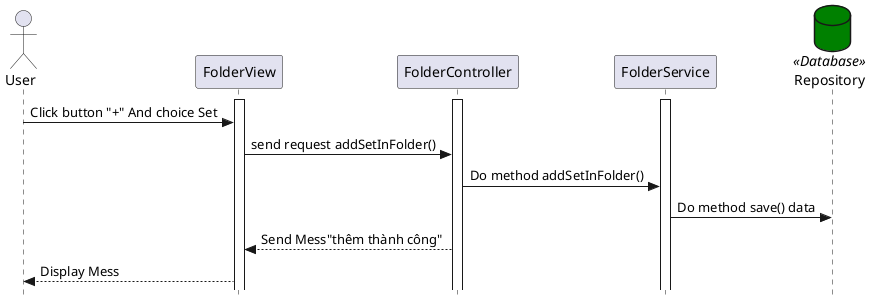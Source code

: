 @startuml LoginClassDiagram
!define ACTIVATE_ENTITY Repository <<Database>> #008000
skinparam Style strictuml

actor User
activate FolderView
activate FolderController
activate FolderService
'activate Exception
'activate Dto
database Repository as ACTIVATE_ENTITY

User -> FolderView : Click button "+" And choice Set
FolderView -> FolderController : send request addSetInFolder()
FolderController -> FolderService : Do method addSetInFolder()
FolderService -> Repository : Do method save() data
'Repository --> Dto : Convert Data
'Dto --> FolderService : Send Data
'userService -> Exception : Check Validate()
'Exception --> userService : Validate ís false
'userService --> DashboardUserController : Send Mess " info user false"
'DashboardUserController --> DashboardUserView: Send Mess
'DashboardUserView --> User :  Display Mess
'Exception --> userService : Validate ís true
'userService -> Dto : Convert Data User
'Dto --> userService : Send data
'FolderService --> FolderController: Send
FolderController --> FolderView : Send Mess"thêm thành công"
FolderView --> User  : Display Mess
'alt Account Already Exists
'    UserRepository --> UserService : Account Already Exists
'    UserService --> RegisterView : Display Account Already Exists
'    RegisterView --> User : Display Account Already Exists
'else Register Success
'    UserRepository --> UserService : Register Success
'    UserService --> AppController : Send Register Success
'    AppController --> User : Display Register Success
'end

@enduml